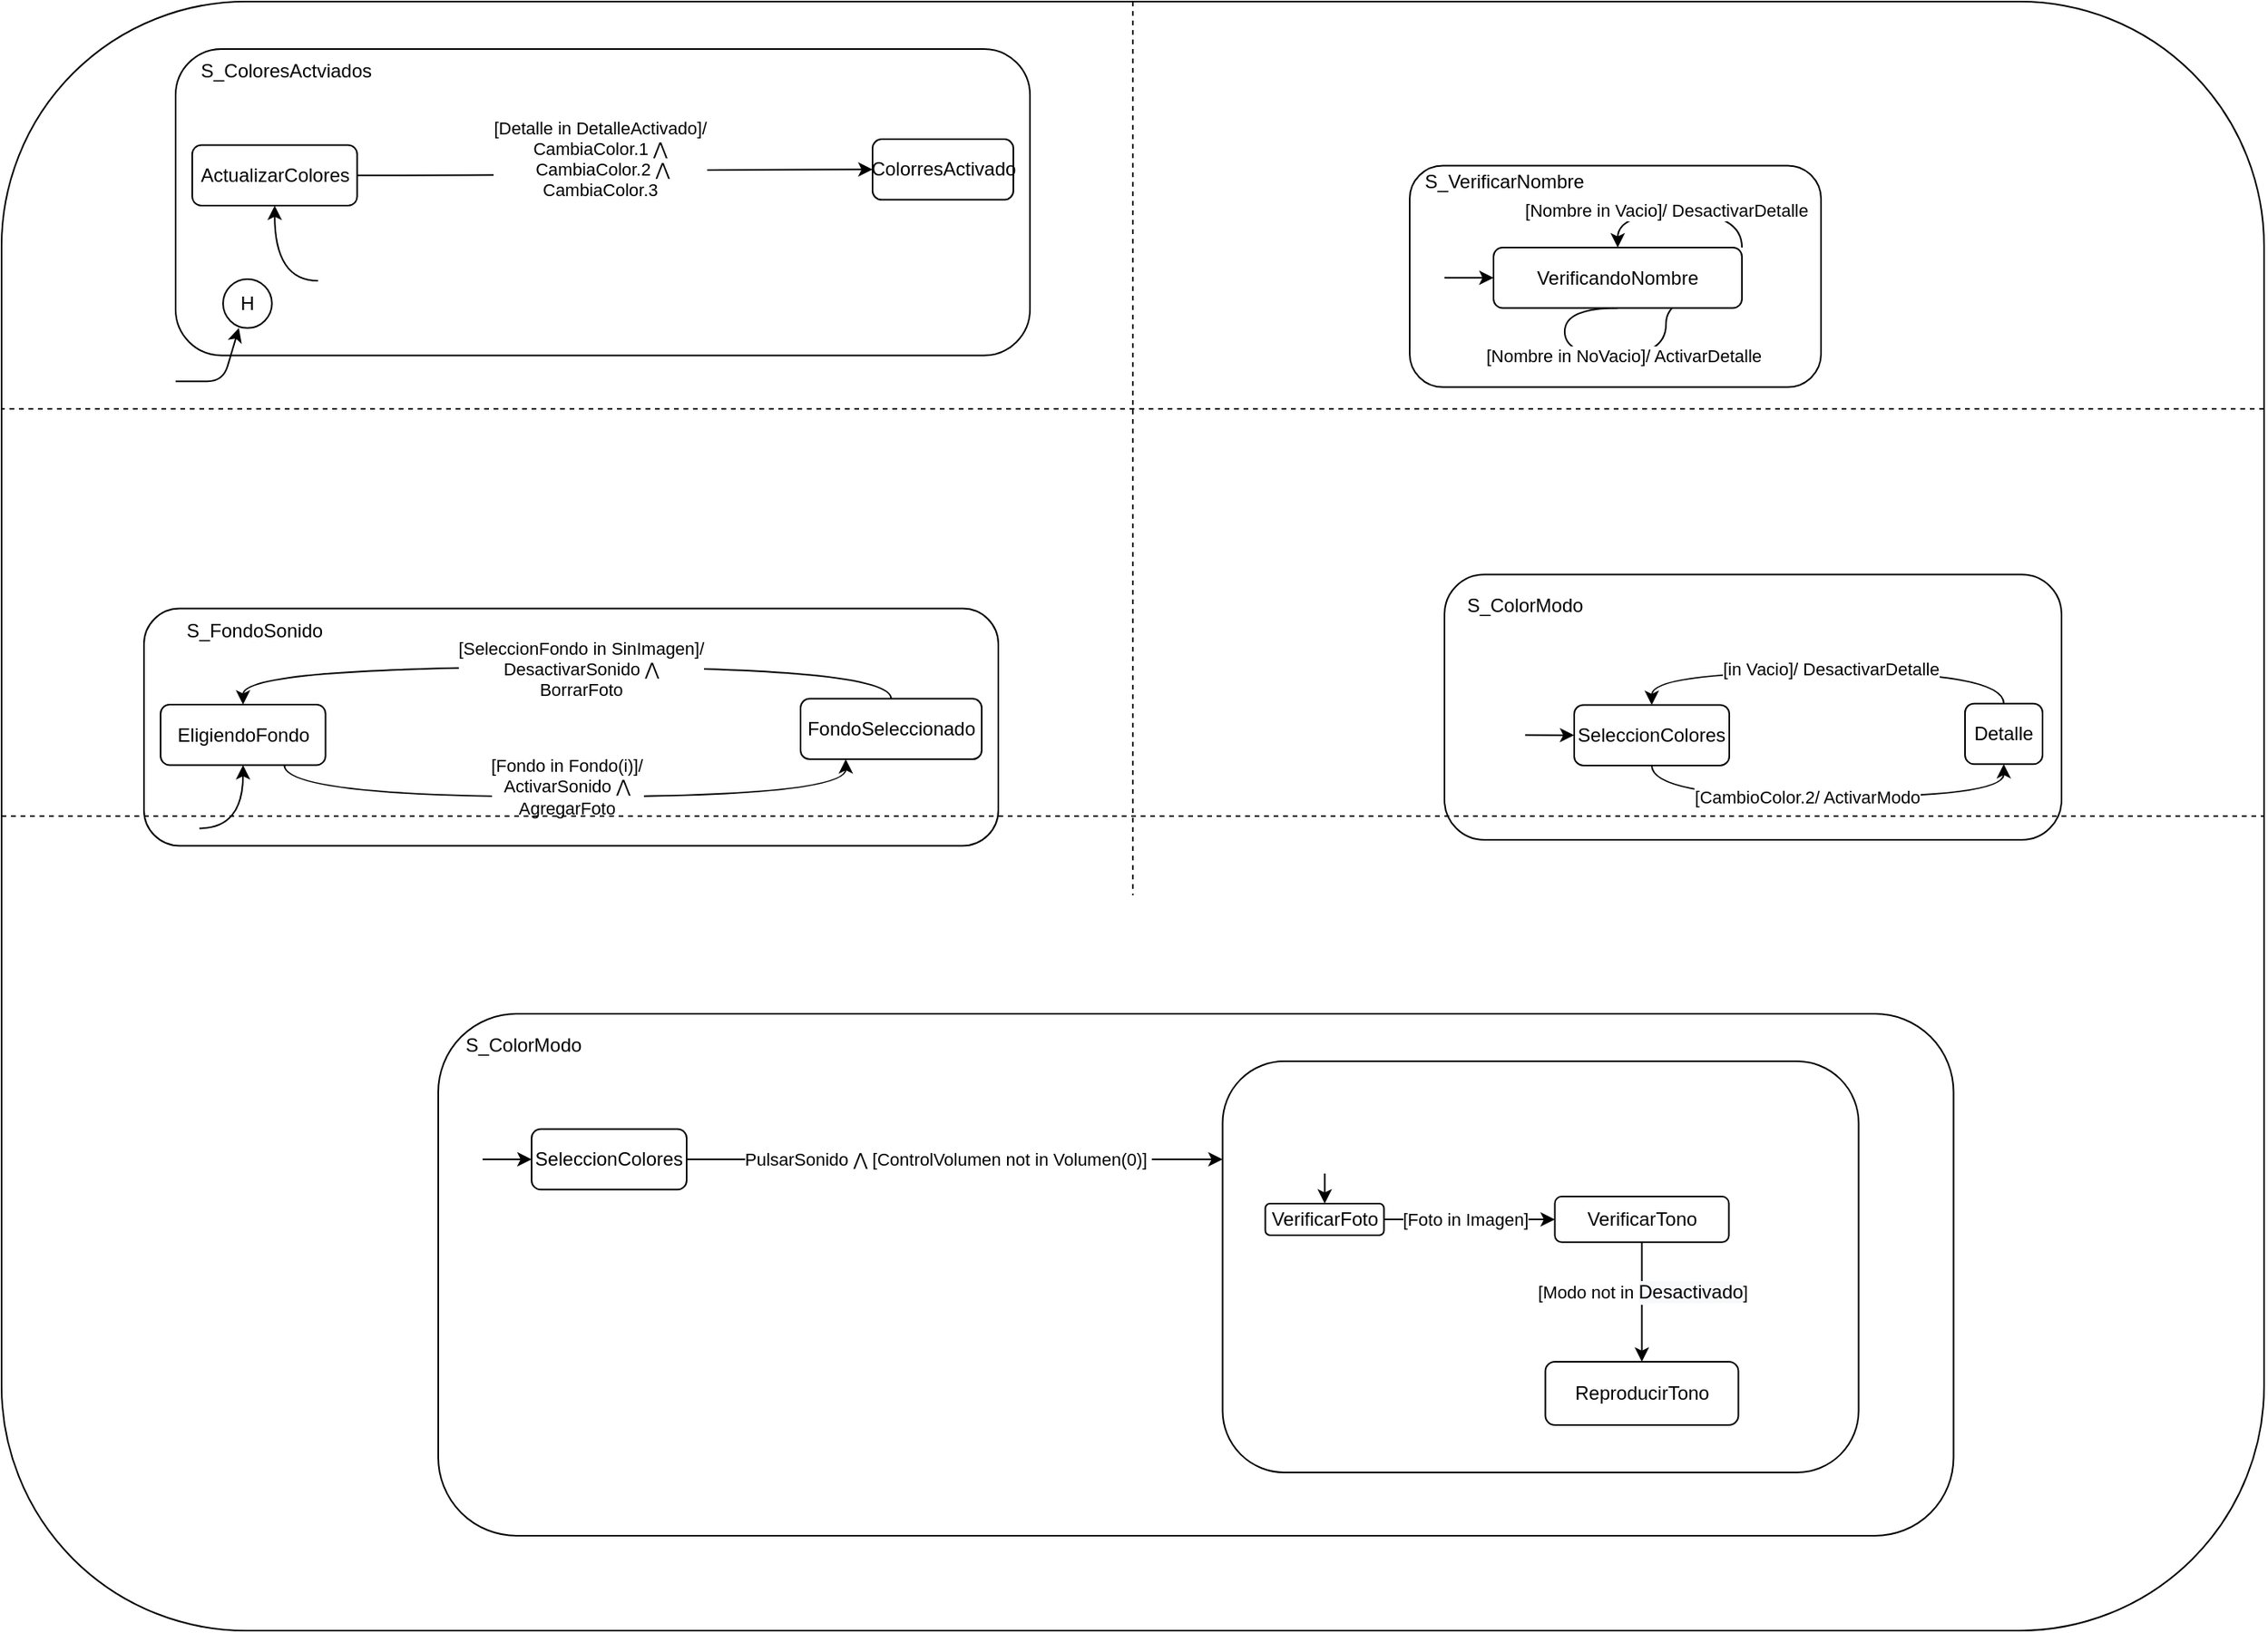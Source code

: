<mxfile version="14.8.1" type="github"><diagram id="xd14iFV3Z4DmUot1YnJN" name="Page-1"><mxGraphModel dx="5013" dy="1314" grid="1" gridSize="10" guides="1" tooltips="1" connect="1" arrows="1" fold="1" page="1" pageScale="1" pageWidth="850" pageHeight="1100" math="0" shadow="0"><root><mxCell id="0"/><mxCell id="1" parent="0"/><mxCell id="ow2gAG_0IgsjDUPVgIFo-1" value="" style="rounded=1;whiteSpace=wrap;html=1;" vertex="1" parent="1"><mxGeometry x="-1810" y="310" width="1430" height="1030" as="geometry"/></mxCell><mxCell id="ow2gAG_0IgsjDUPVgIFo-58" value="" style="rounded=1;whiteSpace=wrap;html=1;shadow=0;glass=0;sketch=0;strokeColor=#000000;strokeWidth=1;fillColor=#ffffff;gradientColor=none;" vertex="1" parent="1"><mxGeometry x="-1534" y="950" width="957.75" height="330" as="geometry"/></mxCell><mxCell id="ow2gAG_0IgsjDUPVgIFo-59" value="" style="rounded=1;whiteSpace=wrap;html=1;shadow=0;glass=0;sketch=0;strokeColor=#000000;strokeWidth=1;fillColor=#ffffff;gradientColor=none;" vertex="1" parent="1"><mxGeometry x="-898" y="672.24" width="390" height="167.76" as="geometry"/></mxCell><mxCell id="ow2gAG_0IgsjDUPVgIFo-60" value="" style="rounded=1;whiteSpace=wrap;html=1;shadow=0;glass=0;sketch=0;strokeColor=#000000;strokeWidth=1;fillColor=#ffffff;gradientColor=none;" vertex="1" parent="1"><mxGeometry x="-920" y="413.75" width="260" height="140" as="geometry"/></mxCell><mxCell id="ow2gAG_0IgsjDUPVgIFo-61" style="edgeStyle=orthogonalEdgeStyle;curved=1;rounded=0;orthogonalLoop=1;jettySize=auto;html=1;" edge="1" parent="1" source="ow2gAG_0IgsjDUPVgIFo-62" target="ow2gAG_0IgsjDUPVgIFo-65"><mxGeometry relative="1" as="geometry"/></mxCell><mxCell id="ow2gAG_0IgsjDUPVgIFo-62" value="" style="shape=image;html=1;verticalAlign=top;verticalLabelPosition=bottom;labelBackgroundColor=#ffffff;imageAspect=0;aspect=fixed;image=https://cdn4.iconfinder.com/data/icons/essential-app-2/16/record-round-circle-dot-128.png;rounded=1;shadow=0;glass=0;sketch=0;strokeColor=#000000;strokeWidth=1;fillColor=#ffffff;gradientColor=none;" vertex="1" parent="1"><mxGeometry x="-916" y="475.61" width="18" height="18" as="geometry"/></mxCell><mxCell id="ow2gAG_0IgsjDUPVgIFo-63" style="edgeStyle=orthogonalEdgeStyle;curved=1;rounded=0;orthogonalLoop=1;jettySize=auto;html=1;entryX=1;entryY=0.75;entryDx=0;entryDy=0;exitX=0.5;exitY=1;exitDx=0;exitDy=0;" edge="1" parent="1" source="ow2gAG_0IgsjDUPVgIFo-65" target="ow2gAG_0IgsjDUPVgIFo-65"><mxGeometry relative="1" as="geometry"><Array as="points"><mxPoint x="-822" y="533.75"/><mxPoint x="-758" y="533.75"/><mxPoint x="-758" y="493.75"/></Array></mxGeometry></mxCell><mxCell id="ow2gAG_0IgsjDUPVgIFo-64" value="[Nombre&amp;nbsp;in NoVacio]/ ActivarDetalle" style="edgeLabel;html=1;align=center;verticalAlign=middle;resizable=0;points=[];" vertex="1" connectable="0" parent="ow2gAG_0IgsjDUPVgIFo-63"><mxGeometry x="-0.271" y="2" relative="1" as="geometry"><mxPoint x="22" y="2" as="offset"/></mxGeometry></mxCell><mxCell id="ow2gAG_0IgsjDUPVgIFo-65" value="VerificandoNombre" style="rounded=1;whiteSpace=wrap;html=1;shadow=0;glass=0;sketch=0;strokeColor=#000000;strokeWidth=1;fillColor=#ffffff;gradientColor=none;" vertex="1" parent="1"><mxGeometry x="-867" y="465.49" width="157" height="38.25" as="geometry"/></mxCell><mxCell id="ow2gAG_0IgsjDUPVgIFo-66" style="edgeStyle=orthogonalEdgeStyle;curved=1;rounded=0;orthogonalLoop=1;jettySize=auto;html=1;entryX=0.5;entryY=0;entryDx=0;entryDy=0;exitX=1;exitY=0;exitDx=0;exitDy=0;" edge="1" parent="1" source="ow2gAG_0IgsjDUPVgIFo-65" target="ow2gAG_0IgsjDUPVgIFo-65"><mxGeometry relative="1" as="geometry"><Array as="points"><mxPoint x="-710" y="465.75"/><mxPoint x="-710" y="443.75"/><mxPoint x="-822" y="443.75"/></Array></mxGeometry></mxCell><mxCell id="ow2gAG_0IgsjDUPVgIFo-67" value="[Nombre in Vacio]/ DesactivarDetalle" style="edgeLabel;html=1;align=center;verticalAlign=middle;resizable=0;points=[];" vertex="1" connectable="0" parent="ow2gAG_0IgsjDUPVgIFo-66"><mxGeometry x="-0.162" relative="1" as="geometry"><mxPoint x="-19" y="-2" as="offset"/></mxGeometry></mxCell><mxCell id="ow2gAG_0IgsjDUPVgIFo-68" value="S_VerificarNombre" style="text;html=1;strokeColor=none;fillColor=none;align=center;verticalAlign=middle;whiteSpace=wrap;rounded=0;shadow=0;glass=0;sketch=0;" vertex="1" parent="1"><mxGeometry x="-880" y="413.75" width="40" height="20" as="geometry"/></mxCell><mxCell id="ow2gAG_0IgsjDUPVgIFo-69" value="" style="rounded=1;whiteSpace=wrap;html=1;shadow=0;glass=0;sketch=0;strokeColor=#000000;strokeWidth=1;fillColor=#ffffff;gradientColor=none;" vertex="1" parent="1"><mxGeometry x="-1700" y="340" width="540" height="193.75" as="geometry"/></mxCell><mxCell id="ow2gAG_0IgsjDUPVgIFo-70" style="edgeStyle=orthogonalEdgeStyle;curved=1;rounded=0;orthogonalLoop=1;jettySize=auto;html=1;entryX=0.5;entryY=1;entryDx=0;entryDy=0;exitX=0;exitY=0.5;exitDx=0;exitDy=0;" edge="1" parent="1" source="ow2gAG_0IgsjDUPVgIFo-71" target="ow2gAG_0IgsjDUPVgIFo-72"><mxGeometry relative="1" as="geometry"/></mxCell><mxCell id="ow2gAG_0IgsjDUPVgIFo-71" value="" style="shape=image;html=1;verticalAlign=top;verticalLabelPosition=bottom;labelBackgroundColor=#ffffff;imageAspect=0;aspect=fixed;image=https://cdn4.iconfinder.com/data/icons/essential-app-2/16/record-round-circle-dot-128.png;rounded=1;shadow=0;glass=0;sketch=0;strokeColor=#000000;strokeWidth=1;fillColor=#ffffff;gradientColor=none;" vertex="1" parent="1"><mxGeometry x="-1610" y="477.49" width="18" height="18" as="geometry"/></mxCell><mxCell id="ow2gAG_0IgsjDUPVgIFo-72" value="ActualizarColores" style="rounded=1;whiteSpace=wrap;html=1;shadow=0;glass=0;sketch=0;strokeColor=#000000;strokeWidth=1;fillColor=#ffffff;gradientColor=none;" vertex="1" parent="1"><mxGeometry x="-1689.5" y="400.75" width="104.25" height="38.25" as="geometry"/></mxCell><mxCell id="ow2gAG_0IgsjDUPVgIFo-73" value="S_ColoresActviados" style="text;html=1;strokeColor=none;fillColor=none;align=center;verticalAlign=middle;whiteSpace=wrap;rounded=0;shadow=0;glass=0;sketch=0;" vertex="1" parent="1"><mxGeometry x="-1650" y="343.75" width="40" height="20" as="geometry"/></mxCell><mxCell id="ow2gAG_0IgsjDUPVgIFo-74" value="ColorresActivado" style="rounded=1;whiteSpace=wrap;html=1;shadow=0;glass=0;sketch=0;strokeColor=#000000;strokeWidth=1;fillColor=#ffffff;gradientColor=none;" vertex="1" parent="1"><mxGeometry x="-1259.5" y="397.05" width="89" height="38.25" as="geometry"/></mxCell><mxCell id="ow2gAG_0IgsjDUPVgIFo-75" style="edgeStyle=orthogonalEdgeStyle;curved=1;rounded=0;orthogonalLoop=1;jettySize=auto;html=1;entryX=0;entryY=0.5;entryDx=0;entryDy=0;exitX=1;exitY=0.5;exitDx=0;exitDy=0;" edge="1" parent="1" source="ow2gAG_0IgsjDUPVgIFo-72" target="ow2gAG_0IgsjDUPVgIFo-74"><mxGeometry relative="1" as="geometry"><mxPoint x="-1528.63" y="419.888" as="sourcePoint"/></mxGeometry></mxCell><mxCell id="ow2gAG_0IgsjDUPVgIFo-76" value="[Detalle in DetalleActivado]/&lt;br&gt;&lt;font style=&quot;font-size: 11px&quot;&gt;CambiaColor.1&amp;nbsp;&lt;span id=&quot;docs-internal-guid-8772f5fa-7fff-3052-a0d8-ee5ba60bb537&quot;&gt;&lt;span style=&quot;background-color: transparent ; vertical-align: baseline&quot;&gt;⋀&lt;/span&gt;&lt;/span&gt;&lt;br&gt;&amp;nbsp;CambiaColor.2&amp;nbsp;&lt;/font&gt;&lt;span id=&quot;docs-internal-guid-8772f5fa-7fff-3052-a0d8-ee5ba60bb537&quot;&gt;&lt;span style=&quot;background-color: transparent ; vertical-align: baseline&quot;&gt;&lt;font style=&quot;font-size: 11px&quot;&gt;⋀&lt;br&gt;CambiaColor.3&lt;br&gt;&lt;/font&gt;&lt;br&gt;&lt;/span&gt;&lt;/span&gt;" style="edgeLabel;html=1;align=center;verticalAlign=middle;resizable=0;points=[];" vertex="1" connectable="0" parent="ow2gAG_0IgsjDUPVgIFo-75"><mxGeometry x="0.207" relative="1" as="geometry"><mxPoint x="-42" as="offset"/></mxGeometry></mxCell><mxCell id="ow2gAG_0IgsjDUPVgIFo-77" value="H" style="ellipse;whiteSpace=wrap;html=1;aspect=fixed;rounded=0;shadow=0;glass=0;sketch=0;strokeColor=#000000;strokeWidth=1;fillColor=#ffffff;gradientColor=none;" vertex="1" parent="1"><mxGeometry x="-1670" y="485.5" width="30.87" height="30.87" as="geometry"/></mxCell><mxCell id="ow2gAG_0IgsjDUPVgIFo-78" value="" style="endArrow=classic;html=1;" edge="1" parent="1"><mxGeometry width="50" height="50" relative="1" as="geometry"><mxPoint x="-1700" y="550.12" as="sourcePoint"/><mxPoint x="-1660" y="516.37" as="targetPoint"/><Array as="points"><mxPoint x="-1670" y="550.12"/></Array></mxGeometry></mxCell><mxCell id="ow2gAG_0IgsjDUPVgIFo-79" value="" style="rounded=1;whiteSpace=wrap;html=1;shadow=0;glass=0;sketch=0;strokeColor=#000000;strokeWidth=1;fillColor=#ffffff;gradientColor=none;" vertex="1" parent="1"><mxGeometry x="-1720" y="693.75" width="540" height="150" as="geometry"/></mxCell><mxCell id="ow2gAG_0IgsjDUPVgIFo-80" style="edgeStyle=orthogonalEdgeStyle;curved=1;rounded=0;orthogonalLoop=1;jettySize=auto;html=1;entryX=0.5;entryY=1;entryDx=0;entryDy=0;exitX=1;exitY=0.5;exitDx=0;exitDy=0;" edge="1" parent="1" source="ow2gAG_0IgsjDUPVgIFo-81" target="ow2gAG_0IgsjDUPVgIFo-82"><mxGeometry relative="1" as="geometry"><Array as="points"><mxPoint x="-1657" y="832.75"/></Array></mxGeometry></mxCell><mxCell id="ow2gAG_0IgsjDUPVgIFo-81" value="" style="shape=image;html=1;verticalAlign=top;verticalLabelPosition=bottom;labelBackgroundColor=#ffffff;imageAspect=0;aspect=fixed;image=https://cdn4.iconfinder.com/data/icons/essential-app-2/16/record-round-circle-dot-128.png;rounded=1;shadow=0;glass=0;sketch=0;strokeColor=#000000;strokeWidth=1;fillColor=#ffffff;gradientColor=none;" vertex="1" parent="1"><mxGeometry x="-1703" y="823.75" width="18" height="18" as="geometry"/></mxCell><mxCell id="ow2gAG_0IgsjDUPVgIFo-82" value="EligiendoFondo" style="rounded=1;whiteSpace=wrap;html=1;shadow=0;glass=0;sketch=0;strokeColor=#000000;strokeWidth=1;fillColor=#ffffff;gradientColor=none;" vertex="1" parent="1"><mxGeometry x="-1709.5" y="754.5" width="104.25" height="38.25" as="geometry"/></mxCell><mxCell id="ow2gAG_0IgsjDUPVgIFo-83" value="S_FondoSonido" style="text;html=1;strokeColor=none;fillColor=none;align=center;verticalAlign=middle;whiteSpace=wrap;rounded=0;shadow=0;glass=0;sketch=0;" vertex="1" parent="1"><mxGeometry x="-1670" y="697.5" width="40" height="20" as="geometry"/></mxCell><mxCell id="ow2gAG_0IgsjDUPVgIFo-84" style="edgeStyle=orthogonalEdgeStyle;curved=1;rounded=0;orthogonalLoop=1;jettySize=auto;html=1;entryX=0.5;entryY=0;entryDx=0;entryDy=0;exitX=0.5;exitY=0;exitDx=0;exitDy=0;" edge="1" parent="1" source="ow2gAG_0IgsjDUPVgIFo-86" target="ow2gAG_0IgsjDUPVgIFo-82"><mxGeometry relative="1" as="geometry"/></mxCell><mxCell id="ow2gAG_0IgsjDUPVgIFo-85" value="[SeleccionFondo in SinImagen]/&lt;br&gt;DesactivarSonido ⋀&lt;br&gt;BorrarFoto" style="edgeLabel;html=1;align=center;verticalAlign=middle;resizable=0;points=[];" vertex="1" connectable="0" parent="ow2gAG_0IgsjDUPVgIFo-84"><mxGeometry x="-0.108" y="1" relative="1" as="geometry"><mxPoint x="-15" as="offset"/></mxGeometry></mxCell><mxCell id="ow2gAG_0IgsjDUPVgIFo-86" value="FondoSeleccionado" style="rounded=1;whiteSpace=wrap;html=1;shadow=0;glass=0;sketch=0;strokeColor=#000000;strokeWidth=1;fillColor=#ffffff;gradientColor=none;" vertex="1" parent="1"><mxGeometry x="-1305" y="750.8" width="114.5" height="38.25" as="geometry"/></mxCell><mxCell id="ow2gAG_0IgsjDUPVgIFo-87" style="edgeStyle=orthogonalEdgeStyle;curved=1;rounded=0;orthogonalLoop=1;jettySize=auto;html=1;entryX=0.25;entryY=1;entryDx=0;entryDy=0;exitX=0.75;exitY=1;exitDx=0;exitDy=0;" edge="1" parent="1" source="ow2gAG_0IgsjDUPVgIFo-82" target="ow2gAG_0IgsjDUPVgIFo-86"><mxGeometry relative="1" as="geometry"><mxPoint x="-1548.63" y="773.612" as="sourcePoint"/></mxGeometry></mxCell><mxCell id="ow2gAG_0IgsjDUPVgIFo-88" value="[Fondo in Fondo(i)]/&lt;br&gt;&lt;span id=&quot;docs-internal-guid-8772f5fa-7fff-3052-a0d8-ee5ba60bb537&quot;&gt;&lt;span style=&quot;background-color: transparent ; vertical-align: baseline&quot;&gt;ActivarSonido ⋀&lt;br&gt;AgregarFoto&lt;br&gt;&lt;span style=&quot;color: rgba(0 , 0 , 0 , 0) ; font-family: monospace ; font-size: 0px ; background-color: rgb(248 , 249 , 250)&quot;&gt;3CmxGraphModel%3E%3Croot%3E%3CmxCell%20id%3D%220%22%2F%3E%3CmxCell%20id%3D%221%22%20parent%3D%220%22%2F%3E%3CmxCell%20id%3D%222%22%20value%3D%22Fondo(i)%22%20style%3D%22rounded%3D1%3BwhiteSpace%3Dwrap%3Bhtml%3D1%3Bshadow%3D0%3Bglass%3D0%3Bsketch%3D0%3BstrokeColor%3D%23000000%3BstrokeWidth%3D1%3BfillColor%3D%23ffffff%3BgradientColor%3Dnone%3B%22%20vertex%3D%221%22%20parent%3D%221%22%3E%3CmxGeometry%20x%3D%221100%22%20y%3D%22904.25%22%20width%3D%2290%22%20height%3D%2221.5%22%20as%3D%22geometry%22%2F%3E%3C%2FmxCell%3E%3C%2Froot%3E%3C%2FmxGraphModel%3E&lt;/span&gt;&lt;br&gt;&lt;/span&gt;&lt;/span&gt;" style="edgeLabel;html=1;align=center;verticalAlign=middle;resizable=0;points=[];" vertex="1" connectable="0" parent="ow2gAG_0IgsjDUPVgIFo-87"><mxGeometry x="0.207" relative="1" as="geometry"><mxPoint x="-42" as="offset"/></mxGeometry></mxCell><mxCell id="ow2gAG_0IgsjDUPVgIFo-89" value="S_ColorModo" style="text;html=1;strokeColor=none;fillColor=none;align=center;verticalAlign=middle;whiteSpace=wrap;rounded=0;shadow=0;glass=0;sketch=0;" vertex="1" parent="1"><mxGeometry x="-867" y="682.24" width="40" height="20" as="geometry"/></mxCell><mxCell id="ow2gAG_0IgsjDUPVgIFo-90" style="edgeStyle=orthogonalEdgeStyle;curved=1;rounded=0;orthogonalLoop=1;jettySize=auto;html=1;" edge="1" parent="1" source="ow2gAG_0IgsjDUPVgIFo-91" target="ow2gAG_0IgsjDUPVgIFo-94"><mxGeometry relative="1" as="geometry"/></mxCell><mxCell id="ow2gAG_0IgsjDUPVgIFo-91" value="" style="shape=image;html=1;verticalAlign=top;verticalLabelPosition=bottom;labelBackgroundColor=#ffffff;imageAspect=0;aspect=fixed;image=https://cdn4.iconfinder.com/data/icons/essential-app-2/16/record-round-circle-dot-128.png;rounded=1;shadow=0;glass=0;sketch=0;strokeColor=#000000;strokeWidth=1;fillColor=#ffffff;gradientColor=none;" vertex="1" parent="1"><mxGeometry x="-865" y="764.84" width="18" height="18" as="geometry"/></mxCell><mxCell id="ow2gAG_0IgsjDUPVgIFo-92" style="edgeStyle=orthogonalEdgeStyle;curved=1;rounded=0;orthogonalLoop=1;jettySize=auto;html=1;entryX=0.5;entryY=1;entryDx=0;entryDy=0;exitX=0.5;exitY=1;exitDx=0;exitDy=0;" edge="1" parent="1" source="ow2gAG_0IgsjDUPVgIFo-94" target="ow2gAG_0IgsjDUPVgIFo-97"><mxGeometry relative="1" as="geometry"/></mxCell><mxCell id="ow2gAG_0IgsjDUPVgIFo-93" value="[CambioColor.2/ ActivarModo" style="edgeLabel;html=1;align=center;verticalAlign=middle;resizable=0;points=[];" vertex="1" connectable="0" parent="ow2gAG_0IgsjDUPVgIFo-92"><mxGeometry x="-0.271" y="2" relative="1" as="geometry"><mxPoint x="22" y="2" as="offset"/></mxGeometry></mxCell><mxCell id="ow2gAG_0IgsjDUPVgIFo-94" value="SeleccionColores" style="rounded=1;whiteSpace=wrap;html=1;shadow=0;glass=0;sketch=0;strokeColor=#000000;strokeWidth=1;fillColor=#ffffff;gradientColor=none;" vertex="1" parent="1"><mxGeometry x="-816" y="754.72" width="98" height="38.25" as="geometry"/></mxCell><mxCell id="ow2gAG_0IgsjDUPVgIFo-95" style="edgeStyle=orthogonalEdgeStyle;curved=1;rounded=0;orthogonalLoop=1;jettySize=auto;html=1;entryX=0.5;entryY=0;entryDx=0;entryDy=0;exitX=0.5;exitY=0;exitDx=0;exitDy=0;" edge="1" parent="1" source="ow2gAG_0IgsjDUPVgIFo-97" target="ow2gAG_0IgsjDUPVgIFo-94"><mxGeometry relative="1" as="geometry"/></mxCell><mxCell id="ow2gAG_0IgsjDUPVgIFo-96" value="[in Vacio]/ DesactivarDetalle" style="edgeLabel;html=1;align=center;verticalAlign=middle;resizable=0;points=[];" vertex="1" connectable="0" parent="ow2gAG_0IgsjDUPVgIFo-95"><mxGeometry x="-0.162" relative="1" as="geometry"><mxPoint x="-19" y="-2" as="offset"/></mxGeometry></mxCell><mxCell id="ow2gAG_0IgsjDUPVgIFo-97" value="Detalle" style="rounded=1;whiteSpace=wrap;html=1;shadow=0;glass=0;sketch=0;strokeColor=#000000;strokeWidth=1;fillColor=#ffffff;gradientColor=none;" vertex="1" parent="1"><mxGeometry x="-569" y="753.86" width="49" height="38.25" as="geometry"/></mxCell><mxCell id="ow2gAG_0IgsjDUPVgIFo-98" style="edgeStyle=orthogonalEdgeStyle;curved=1;rounded=0;orthogonalLoop=1;jettySize=auto;html=1;" edge="1" parent="1" source="ow2gAG_0IgsjDUPVgIFo-99" target="ow2gAG_0IgsjDUPVgIFo-102"><mxGeometry relative="1" as="geometry"/></mxCell><mxCell id="ow2gAG_0IgsjDUPVgIFo-99" value="" style="shape=image;html=1;verticalAlign=top;verticalLabelPosition=bottom;labelBackgroundColor=#ffffff;imageAspect=0;aspect=fixed;image=https://cdn4.iconfinder.com/data/icons/essential-app-2/16/record-round-circle-dot-128.png;rounded=1;shadow=0;glass=0;sketch=0;strokeColor=#000000;strokeWidth=1;fillColor=#ffffff;gradientColor=none;" vertex="1" parent="1"><mxGeometry x="-1524" y="1033" width="18" height="18" as="geometry"/></mxCell><mxCell id="ow2gAG_0IgsjDUPVgIFo-100" style="edgeStyle=orthogonalEdgeStyle;curved=1;rounded=0;orthogonalLoop=1;jettySize=auto;html=1;exitX=1;exitY=0.5;exitDx=0;exitDy=0;" edge="1" parent="1" source="ow2gAG_0IgsjDUPVgIFo-102"><mxGeometry relative="1" as="geometry"><mxPoint x="-1038.25" y="1042" as="targetPoint"/></mxGeometry></mxCell><mxCell id="ow2gAG_0IgsjDUPVgIFo-101" value="PulsarSonido ⋀ [ControlVolumen not in Volumen(0)]&amp;nbsp;&lt;br&gt;" style="edgeLabel;html=1;align=center;verticalAlign=middle;resizable=0;points=[];" vertex="1" connectable="0" parent="ow2gAG_0IgsjDUPVgIFo-100"><mxGeometry x="-0.271" y="2" relative="1" as="geometry"><mxPoint x="41" y="2" as="offset"/></mxGeometry></mxCell><mxCell id="ow2gAG_0IgsjDUPVgIFo-102" value="SeleccionColores" style="rounded=1;whiteSpace=wrap;html=1;shadow=0;glass=0;sketch=0;strokeColor=#000000;strokeWidth=1;fillColor=#ffffff;gradientColor=none;" vertex="1" parent="1"><mxGeometry x="-1475" y="1022.88" width="98" height="38.25" as="geometry"/></mxCell><mxCell id="ow2gAG_0IgsjDUPVgIFo-103" value="" style="rounded=1;whiteSpace=wrap;html=1;shadow=0;glass=0;sketch=0;strokeColor=#000000;strokeWidth=1;fillColor=#ffffff;gradientColor=none;" vertex="1" parent="1"><mxGeometry x="-1038.25" y="980" width="402" height="260" as="geometry"/></mxCell><mxCell id="ow2gAG_0IgsjDUPVgIFo-104" style="edgeStyle=orthogonalEdgeStyle;curved=1;rounded=0;orthogonalLoop=1;jettySize=auto;html=1;entryX=0;entryY=0.5;entryDx=0;entryDy=0;" edge="1" parent="1" source="ow2gAG_0IgsjDUPVgIFo-106" target="ow2gAG_0IgsjDUPVgIFo-111"><mxGeometry relative="1" as="geometry"/></mxCell><mxCell id="ow2gAG_0IgsjDUPVgIFo-105" value="[Foto in Imagen]" style="edgeLabel;html=1;align=center;verticalAlign=middle;resizable=0;points=[];" vertex="1" connectable="0" parent="ow2gAG_0IgsjDUPVgIFo-104"><mxGeometry x="-0.378" y="-1" relative="1" as="geometry"><mxPoint x="17" y="-1" as="offset"/></mxGeometry></mxCell><mxCell id="ow2gAG_0IgsjDUPVgIFo-106" value="VerificarFoto" style="rounded=1;whiteSpace=wrap;html=1;shadow=0;glass=0;sketch=0;strokeColor=#000000;strokeWidth=1;fillColor=#ffffff;gradientColor=none;" vertex="1" parent="1"><mxGeometry x="-1011.25" y="1070" width="75" height="20" as="geometry"/></mxCell><mxCell id="ow2gAG_0IgsjDUPVgIFo-107" value="" style="edgeStyle=orthogonalEdgeStyle;curved=1;rounded=0;orthogonalLoop=1;jettySize=auto;html=1;" edge="1" parent="1" source="ow2gAG_0IgsjDUPVgIFo-108" target="ow2gAG_0IgsjDUPVgIFo-106"><mxGeometry relative="1" as="geometry"/></mxCell><mxCell id="ow2gAG_0IgsjDUPVgIFo-108" value="" style="shape=image;html=1;verticalAlign=top;verticalLabelPosition=bottom;labelBackgroundColor=#ffffff;imageAspect=0;aspect=fixed;image=https://cdn4.iconfinder.com/data/icons/essential-app-2/16/record-round-circle-dot-128.png;rounded=1;shadow=0;glass=0;sketch=0;strokeColor=#000000;strokeWidth=1;fillColor=#ffffff;gradientColor=none;" vertex="1" parent="1"><mxGeometry x="-982.75" y="1033" width="18" height="18" as="geometry"/></mxCell><mxCell id="ow2gAG_0IgsjDUPVgIFo-109" style="edgeStyle=orthogonalEdgeStyle;curved=1;rounded=0;orthogonalLoop=1;jettySize=auto;html=1;entryX=0.5;entryY=0;entryDx=0;entryDy=0;" edge="1" parent="1" source="ow2gAG_0IgsjDUPVgIFo-111" target="ow2gAG_0IgsjDUPVgIFo-112"><mxGeometry relative="1" as="geometry"/></mxCell><mxCell id="ow2gAG_0IgsjDUPVgIFo-110" value="[Modo not in&amp;nbsp;&lt;span style=&quot;font-size: 12px ; background-color: rgb(248 , 249 , 250)&quot;&gt;Desactivado&lt;/span&gt;]" style="edgeLabel;html=1;align=center;verticalAlign=middle;resizable=0;points=[];" vertex="1" connectable="0" parent="ow2gAG_0IgsjDUPVgIFo-109"><mxGeometry x="-0.168" relative="1" as="geometry"><mxPoint as="offset"/></mxGeometry></mxCell><mxCell id="ow2gAG_0IgsjDUPVgIFo-111" value="VerificarTono" style="rounded=1;whiteSpace=wrap;html=1;shadow=0;glass=0;sketch=0;strokeColor=#000000;strokeWidth=1;fillColor=#ffffff;gradientColor=none;" vertex="1" parent="1"><mxGeometry x="-828.25" y="1065.56" width="110" height="28.87" as="geometry"/></mxCell><mxCell id="ow2gAG_0IgsjDUPVgIFo-112" value="ReproducirTono" style="rounded=1;whiteSpace=wrap;html=1;shadow=0;glass=0;sketch=0;strokeColor=#000000;strokeWidth=1;fillColor=#ffffff;gradientColor=none;" vertex="1" parent="1"><mxGeometry x="-834.25" y="1170" width="122" height="40" as="geometry"/></mxCell><mxCell id="ow2gAG_0IgsjDUPVgIFo-113" value="S_ColorModo" style="text;html=1;strokeColor=none;fillColor=none;align=center;verticalAlign=middle;whiteSpace=wrap;rounded=0;shadow=0;glass=0;sketch=0;" vertex="1" parent="1"><mxGeometry x="-1500" y="960" width="40" height="20" as="geometry"/></mxCell><mxCell id="ow2gAG_0IgsjDUPVgIFo-118" value="" style="endArrow=none;dashed=1;html=1;entryX=1;entryY=0.5;entryDx=0;entryDy=0;exitX=0;exitY=0.5;exitDx=0;exitDy=0;" edge="1" parent="1" source="ow2gAG_0IgsjDUPVgIFo-1" target="ow2gAG_0IgsjDUPVgIFo-1"><mxGeometry width="50" height="50" relative="1" as="geometry"><mxPoint x="-900" y="1040" as="sourcePoint"/><mxPoint x="-850" y="990" as="targetPoint"/></mxGeometry></mxCell><mxCell id="ow2gAG_0IgsjDUPVgIFo-119" value="" style="endArrow=none;dashed=1;html=1;exitX=0.5;exitY=0;exitDx=0;exitDy=0;" edge="1" parent="1" source="ow2gAG_0IgsjDUPVgIFo-1"><mxGeometry width="50" height="50" relative="1" as="geometry"><mxPoint x="-1290.0" y="390.0" as="sourcePoint"/><mxPoint x="-1095" y="875" as="targetPoint"/></mxGeometry></mxCell><mxCell id="ow2gAG_0IgsjDUPVgIFo-120" value="" style="endArrow=none;dashed=1;html=1;exitX=1;exitY=0.25;exitDx=0;exitDy=0;entryX=0;entryY=0.25;entryDx=0;entryDy=0;" edge="1" parent="1" source="ow2gAG_0IgsjDUPVgIFo-1" target="ow2gAG_0IgsjDUPVgIFo-1"><mxGeometry width="50" height="50" relative="1" as="geometry"><mxPoint x="-1085" y="320" as="sourcePoint"/><mxPoint x="-1085" y="959" as="targetPoint"/></mxGeometry></mxCell></root></mxGraphModel></diagram></mxfile>